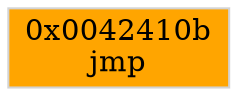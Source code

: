 strict digraph G {
	graph [bgcolor=transparent,
		name=G
	];
	node [color=lightsteelblue,
		fillcolor=lightsteelblue,
		shape=rectangle,
		style=filled
	];
	"0x0042410b"	[color=lightgrey,
		fillcolor=orange,
		label="0x0042410b
jmp"];
}
